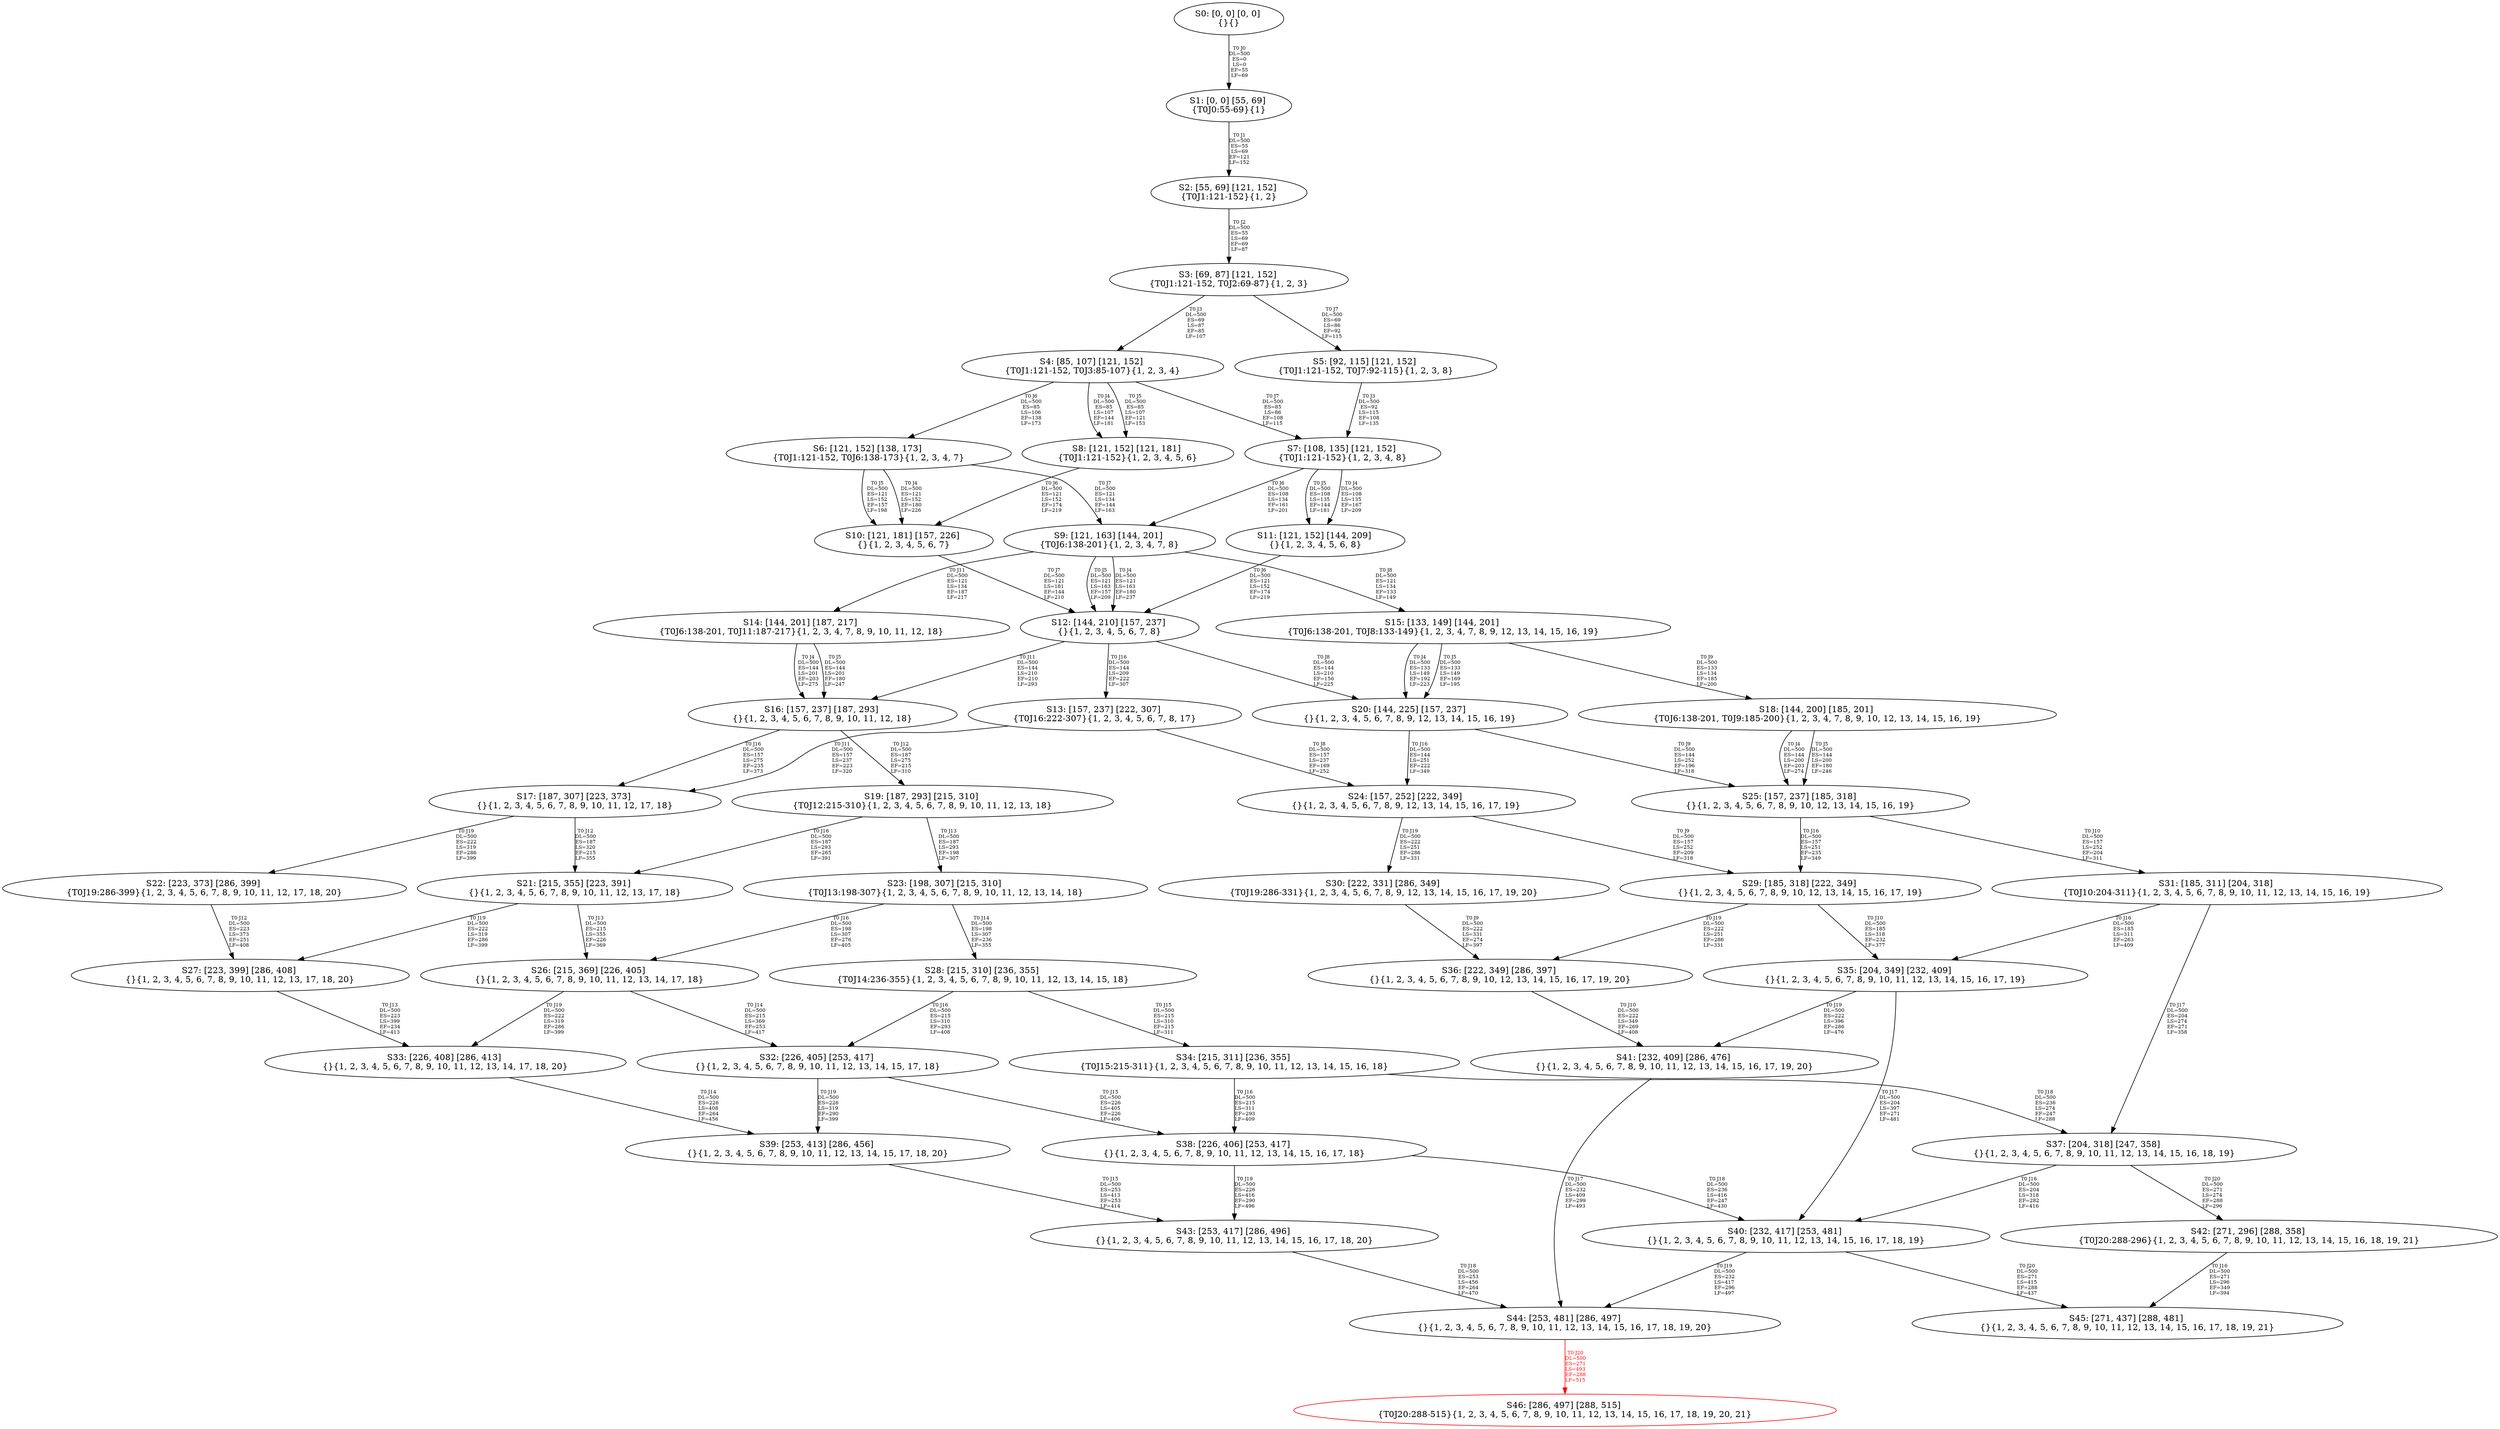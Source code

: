 digraph {
	S0[label="S0: [0, 0] [0, 0] \n{}{}"];
	S1[label="S1: [0, 0] [55, 69] \n{T0J0:55-69}{1}"];
	S2[label="S2: [55, 69] [121, 152] \n{T0J1:121-152}{1, 2}"];
	S3[label="S3: [69, 87] [121, 152] \n{T0J1:121-152, T0J2:69-87}{1, 2, 3}"];
	S4[label="S4: [85, 107] [121, 152] \n{T0J1:121-152, T0J3:85-107}{1, 2, 3, 4}"];
	S5[label="S5: [92, 115] [121, 152] \n{T0J1:121-152, T0J7:92-115}{1, 2, 3, 8}"];
	S6[label="S6: [121, 152] [138, 173] \n{T0J1:121-152, T0J6:138-173}{1, 2, 3, 4, 7}"];
	S7[label="S7: [108, 135] [121, 152] \n{T0J1:121-152}{1, 2, 3, 4, 8}"];
	S8[label="S8: [121, 152] [121, 181] \n{T0J1:121-152}{1, 2, 3, 4, 5, 6}"];
	S9[label="S9: [121, 163] [144, 201] \n{T0J6:138-201}{1, 2, 3, 4, 7, 8}"];
	S10[label="S10: [121, 181] [157, 226] \n{}{1, 2, 3, 4, 5, 6, 7}"];
	S11[label="S11: [121, 152] [144, 209] \n{}{1, 2, 3, 4, 5, 6, 8}"];
	S12[label="S12: [144, 210] [157, 237] \n{}{1, 2, 3, 4, 5, 6, 7, 8}"];
	S13[label="S13: [157, 237] [222, 307] \n{T0J16:222-307}{1, 2, 3, 4, 5, 6, 7, 8, 17}"];
	S14[label="S14: [144, 201] [187, 217] \n{T0J6:138-201, T0J11:187-217}{1, 2, 3, 4, 7, 8, 9, 10, 11, 12, 18}"];
	S15[label="S15: [133, 149] [144, 201] \n{T0J6:138-201, T0J8:133-149}{1, 2, 3, 4, 7, 8, 9, 12, 13, 14, 15, 16, 19}"];
	S16[label="S16: [157, 237] [187, 293] \n{}{1, 2, 3, 4, 5, 6, 7, 8, 9, 10, 11, 12, 18}"];
	S17[label="S17: [187, 307] [223, 373] \n{}{1, 2, 3, 4, 5, 6, 7, 8, 9, 10, 11, 12, 17, 18}"];
	S18[label="S18: [144, 200] [185, 201] \n{T0J6:138-201, T0J9:185-200}{1, 2, 3, 4, 7, 8, 9, 10, 12, 13, 14, 15, 16, 19}"];
	S19[label="S19: [187, 293] [215, 310] \n{T0J12:215-310}{1, 2, 3, 4, 5, 6, 7, 8, 9, 10, 11, 12, 13, 18}"];
	S20[label="S20: [144, 225] [157, 237] \n{}{1, 2, 3, 4, 5, 6, 7, 8, 9, 12, 13, 14, 15, 16, 19}"];
	S21[label="S21: [215, 355] [223, 391] \n{}{1, 2, 3, 4, 5, 6, 7, 8, 9, 10, 11, 12, 13, 17, 18}"];
	S22[label="S22: [223, 373] [286, 399] \n{T0J19:286-399}{1, 2, 3, 4, 5, 6, 7, 8, 9, 10, 11, 12, 17, 18, 20}"];
	S23[label="S23: [198, 307] [215, 310] \n{T0J13:198-307}{1, 2, 3, 4, 5, 6, 7, 8, 9, 10, 11, 12, 13, 14, 18}"];
	S24[label="S24: [157, 252] [222, 349] \n{}{1, 2, 3, 4, 5, 6, 7, 8, 9, 12, 13, 14, 15, 16, 17, 19}"];
	S25[label="S25: [157, 237] [185, 318] \n{}{1, 2, 3, 4, 5, 6, 7, 8, 9, 10, 12, 13, 14, 15, 16, 19}"];
	S26[label="S26: [215, 369] [226, 405] \n{}{1, 2, 3, 4, 5, 6, 7, 8, 9, 10, 11, 12, 13, 14, 17, 18}"];
	S27[label="S27: [223, 399] [286, 408] \n{}{1, 2, 3, 4, 5, 6, 7, 8, 9, 10, 11, 12, 13, 17, 18, 20}"];
	S28[label="S28: [215, 310] [236, 355] \n{T0J14:236-355}{1, 2, 3, 4, 5, 6, 7, 8, 9, 10, 11, 12, 13, 14, 15, 18}"];
	S29[label="S29: [185, 318] [222, 349] \n{}{1, 2, 3, 4, 5, 6, 7, 8, 9, 10, 12, 13, 14, 15, 16, 17, 19}"];
	S30[label="S30: [222, 331] [286, 349] \n{T0J19:286-331}{1, 2, 3, 4, 5, 6, 7, 8, 9, 12, 13, 14, 15, 16, 17, 19, 20}"];
	S31[label="S31: [185, 311] [204, 318] \n{T0J10:204-311}{1, 2, 3, 4, 5, 6, 7, 8, 9, 10, 11, 12, 13, 14, 15, 16, 19}"];
	S32[label="S32: [226, 405] [253, 417] \n{}{1, 2, 3, 4, 5, 6, 7, 8, 9, 10, 11, 12, 13, 14, 15, 17, 18}"];
	S33[label="S33: [226, 408] [286, 413] \n{}{1, 2, 3, 4, 5, 6, 7, 8, 9, 10, 11, 12, 13, 14, 17, 18, 20}"];
	S34[label="S34: [215, 311] [236, 355] \n{T0J15:215-311}{1, 2, 3, 4, 5, 6, 7, 8, 9, 10, 11, 12, 13, 14, 15, 16, 18}"];
	S35[label="S35: [204, 349] [232, 409] \n{}{1, 2, 3, 4, 5, 6, 7, 8, 9, 10, 11, 12, 13, 14, 15, 16, 17, 19}"];
	S36[label="S36: [222, 349] [286, 397] \n{}{1, 2, 3, 4, 5, 6, 7, 8, 9, 10, 12, 13, 14, 15, 16, 17, 19, 20}"];
	S37[label="S37: [204, 318] [247, 358] \n{}{1, 2, 3, 4, 5, 6, 7, 8, 9, 10, 11, 12, 13, 14, 15, 16, 18, 19}"];
	S38[label="S38: [226, 406] [253, 417] \n{}{1, 2, 3, 4, 5, 6, 7, 8, 9, 10, 11, 12, 13, 14, 15, 16, 17, 18}"];
	S39[label="S39: [253, 413] [286, 456] \n{}{1, 2, 3, 4, 5, 6, 7, 8, 9, 10, 11, 12, 13, 14, 15, 17, 18, 20}"];
	S40[label="S40: [232, 417] [253, 481] \n{}{1, 2, 3, 4, 5, 6, 7, 8, 9, 10, 11, 12, 13, 14, 15, 16, 17, 18, 19}"];
	S41[label="S41: [232, 409] [286, 476] \n{}{1, 2, 3, 4, 5, 6, 7, 8, 9, 10, 11, 12, 13, 14, 15, 16, 17, 19, 20}"];
	S42[label="S42: [271, 296] [288, 358] \n{T0J20:288-296}{1, 2, 3, 4, 5, 6, 7, 8, 9, 10, 11, 12, 13, 14, 15, 16, 18, 19, 21}"];
	S43[label="S43: [253, 417] [286, 496] \n{}{1, 2, 3, 4, 5, 6, 7, 8, 9, 10, 11, 12, 13, 14, 15, 16, 17, 18, 20}"];
	S44[label="S44: [253, 481] [286, 497] \n{}{1, 2, 3, 4, 5, 6, 7, 8, 9, 10, 11, 12, 13, 14, 15, 16, 17, 18, 19, 20}"];
	S45[label="S45: [271, 437] [288, 481] \n{}{1, 2, 3, 4, 5, 6, 7, 8, 9, 10, 11, 12, 13, 14, 15, 16, 17, 18, 19, 21}"];
	S46[label="S46: [286, 497] [288, 515] \n{T0J20:288-515}{1, 2, 3, 4, 5, 6, 7, 8, 9, 10, 11, 12, 13, 14, 15, 16, 17, 18, 19, 20, 21}"];
	S0 -> S1[label="T0 J0\nDL=500\nES=0\nLS=0\nEF=55\nLF=69",fontsize=8];
	S1 -> S2[label="T0 J1\nDL=500\nES=55\nLS=69\nEF=121\nLF=152",fontsize=8];
	S2 -> S3[label="T0 J2\nDL=500\nES=55\nLS=69\nEF=69\nLF=87",fontsize=8];
	S3 -> S4[label="T0 J3\nDL=500\nES=69\nLS=87\nEF=85\nLF=107",fontsize=8];
	S3 -> S5[label="T0 J7\nDL=500\nES=69\nLS=86\nEF=92\nLF=115",fontsize=8];
	S4 -> S8[label="T0 J4\nDL=500\nES=85\nLS=107\nEF=144\nLF=181",fontsize=8];
	S4 -> S8[label="T0 J5\nDL=500\nES=85\nLS=107\nEF=121\nLF=153",fontsize=8];
	S4 -> S6[label="T0 J6\nDL=500\nES=85\nLS=106\nEF=138\nLF=173",fontsize=8];
	S4 -> S7[label="T0 J7\nDL=500\nES=85\nLS=86\nEF=108\nLF=115",fontsize=8];
	S5 -> S7[label="T0 J3\nDL=500\nES=92\nLS=115\nEF=108\nLF=135",fontsize=8];
	S6 -> S10[label="T0 J4\nDL=500\nES=121\nLS=152\nEF=180\nLF=226",fontsize=8];
	S6 -> S10[label="T0 J5\nDL=500\nES=121\nLS=152\nEF=157\nLF=198",fontsize=8];
	S6 -> S9[label="T0 J7\nDL=500\nES=121\nLS=134\nEF=144\nLF=163",fontsize=8];
	S7 -> S11[label="T0 J4\nDL=500\nES=108\nLS=135\nEF=167\nLF=209",fontsize=8];
	S7 -> S11[label="T0 J5\nDL=500\nES=108\nLS=135\nEF=144\nLF=181",fontsize=8];
	S7 -> S9[label="T0 J6\nDL=500\nES=108\nLS=134\nEF=161\nLF=201",fontsize=8];
	S8 -> S10[label="T0 J6\nDL=500\nES=121\nLS=152\nEF=174\nLF=219",fontsize=8];
	S9 -> S12[label="T0 J4\nDL=500\nES=121\nLS=163\nEF=180\nLF=237",fontsize=8];
	S9 -> S12[label="T0 J5\nDL=500\nES=121\nLS=163\nEF=157\nLF=209",fontsize=8];
	S9 -> S15[label="T0 J8\nDL=500\nES=121\nLS=134\nEF=133\nLF=149",fontsize=8];
	S9 -> S14[label="T0 J11\nDL=500\nES=121\nLS=134\nEF=187\nLF=217",fontsize=8];
	S10 -> S12[label="T0 J7\nDL=500\nES=121\nLS=181\nEF=144\nLF=210",fontsize=8];
	S11 -> S12[label="T0 J6\nDL=500\nES=121\nLS=152\nEF=174\nLF=219",fontsize=8];
	S12 -> S20[label="T0 J8\nDL=500\nES=144\nLS=210\nEF=156\nLF=225",fontsize=8];
	S12 -> S16[label="T0 J11\nDL=500\nES=144\nLS=210\nEF=210\nLF=293",fontsize=8];
	S12 -> S13[label="T0 J16\nDL=500\nES=144\nLS=209\nEF=222\nLF=307",fontsize=8];
	S13 -> S24[label="T0 J8\nDL=500\nES=157\nLS=237\nEF=169\nLF=252",fontsize=8];
	S13 -> S17[label="T0 J11\nDL=500\nES=157\nLS=237\nEF=223\nLF=320",fontsize=8];
	S14 -> S16[label="T0 J4\nDL=500\nES=144\nLS=201\nEF=203\nLF=275",fontsize=8];
	S14 -> S16[label="T0 J5\nDL=500\nES=144\nLS=201\nEF=180\nLF=247",fontsize=8];
	S15 -> S20[label="T0 J4\nDL=500\nES=133\nLS=149\nEF=192\nLF=223",fontsize=8];
	S15 -> S20[label="T0 J5\nDL=500\nES=133\nLS=149\nEF=169\nLF=195",fontsize=8];
	S15 -> S18[label="T0 J9\nDL=500\nES=133\nLS=134\nEF=185\nLF=200",fontsize=8];
	S16 -> S19[label="T0 J12\nDL=500\nES=187\nLS=275\nEF=215\nLF=310",fontsize=8];
	S16 -> S17[label="T0 J16\nDL=500\nES=157\nLS=275\nEF=235\nLF=373",fontsize=8];
	S17 -> S21[label="T0 J12\nDL=500\nES=187\nLS=320\nEF=215\nLF=355",fontsize=8];
	S17 -> S22[label="T0 J19\nDL=500\nES=222\nLS=319\nEF=286\nLF=399",fontsize=8];
	S18 -> S25[label="T0 J4\nDL=500\nES=144\nLS=200\nEF=203\nLF=274",fontsize=8];
	S18 -> S25[label="T0 J5\nDL=500\nES=144\nLS=200\nEF=180\nLF=246",fontsize=8];
	S19 -> S23[label="T0 J13\nDL=500\nES=187\nLS=293\nEF=198\nLF=307",fontsize=8];
	S19 -> S21[label="T0 J16\nDL=500\nES=187\nLS=293\nEF=265\nLF=391",fontsize=8];
	S20 -> S25[label="T0 J9\nDL=500\nES=144\nLS=252\nEF=196\nLF=318",fontsize=8];
	S20 -> S24[label="T0 J16\nDL=500\nES=144\nLS=251\nEF=222\nLF=349",fontsize=8];
	S21 -> S26[label="T0 J13\nDL=500\nES=215\nLS=355\nEF=226\nLF=369",fontsize=8];
	S21 -> S27[label="T0 J19\nDL=500\nES=222\nLS=319\nEF=286\nLF=399",fontsize=8];
	S22 -> S27[label="T0 J12\nDL=500\nES=223\nLS=373\nEF=251\nLF=408",fontsize=8];
	S23 -> S28[label="T0 J14\nDL=500\nES=198\nLS=307\nEF=236\nLF=355",fontsize=8];
	S23 -> S26[label="T0 J16\nDL=500\nES=198\nLS=307\nEF=276\nLF=405",fontsize=8];
	S24 -> S29[label="T0 J9\nDL=500\nES=157\nLS=252\nEF=209\nLF=318",fontsize=8];
	S24 -> S30[label="T0 J19\nDL=500\nES=222\nLS=251\nEF=286\nLF=331",fontsize=8];
	S25 -> S31[label="T0 J10\nDL=500\nES=157\nLS=252\nEF=204\nLF=311",fontsize=8];
	S25 -> S29[label="T0 J16\nDL=500\nES=157\nLS=251\nEF=235\nLF=349",fontsize=8];
	S26 -> S32[label="T0 J14\nDL=500\nES=215\nLS=369\nEF=253\nLF=417",fontsize=8];
	S26 -> S33[label="T0 J19\nDL=500\nES=222\nLS=319\nEF=286\nLF=399",fontsize=8];
	S27 -> S33[label="T0 J13\nDL=500\nES=223\nLS=399\nEF=234\nLF=413",fontsize=8];
	S28 -> S34[label="T0 J15\nDL=500\nES=215\nLS=310\nEF=215\nLF=311",fontsize=8];
	S28 -> S32[label="T0 J16\nDL=500\nES=215\nLS=310\nEF=293\nLF=408",fontsize=8];
	S29 -> S35[label="T0 J10\nDL=500\nES=185\nLS=318\nEF=232\nLF=377",fontsize=8];
	S29 -> S36[label="T0 J19\nDL=500\nES=222\nLS=251\nEF=286\nLF=331",fontsize=8];
	S30 -> S36[label="T0 J9\nDL=500\nES=222\nLS=331\nEF=274\nLF=397",fontsize=8];
	S31 -> S35[label="T0 J16\nDL=500\nES=185\nLS=311\nEF=263\nLF=409",fontsize=8];
	S31 -> S37[label="T0 J17\nDL=500\nES=204\nLS=274\nEF=271\nLF=358",fontsize=8];
	S32 -> S38[label="T0 J15\nDL=500\nES=226\nLS=405\nEF=226\nLF=406",fontsize=8];
	S32 -> S39[label="T0 J19\nDL=500\nES=226\nLS=319\nEF=290\nLF=399",fontsize=8];
	S33 -> S39[label="T0 J14\nDL=500\nES=226\nLS=408\nEF=264\nLF=456",fontsize=8];
	S34 -> S38[label="T0 J16\nDL=500\nES=215\nLS=311\nEF=293\nLF=409",fontsize=8];
	S34 -> S37[label="T0 J18\nDL=500\nES=236\nLS=274\nEF=247\nLF=288",fontsize=8];
	S35 -> S40[label="T0 J17\nDL=500\nES=204\nLS=397\nEF=271\nLF=481",fontsize=8];
	S35 -> S41[label="T0 J19\nDL=500\nES=222\nLS=396\nEF=286\nLF=476",fontsize=8];
	S36 -> S41[label="T0 J10\nDL=500\nES=222\nLS=349\nEF=269\nLF=408",fontsize=8];
	S37 -> S40[label="T0 J16\nDL=500\nES=204\nLS=318\nEF=282\nLF=416",fontsize=8];
	S37 -> S42[label="T0 J20\nDL=500\nES=271\nLS=274\nEF=288\nLF=296",fontsize=8];
	S38 -> S40[label="T0 J18\nDL=500\nES=236\nLS=416\nEF=247\nLF=430",fontsize=8];
	S38 -> S43[label="T0 J19\nDL=500\nES=226\nLS=416\nEF=290\nLF=496",fontsize=8];
	S39 -> S43[label="T0 J15\nDL=500\nES=253\nLS=413\nEF=253\nLF=414",fontsize=8];
	S40 -> S44[label="T0 J19\nDL=500\nES=232\nLS=417\nEF=296\nLF=497",fontsize=8];
	S40 -> S45[label="T0 J20\nDL=500\nES=271\nLS=415\nEF=288\nLF=437",fontsize=8];
	S41 -> S44[label="T0 J17\nDL=500\nES=232\nLS=409\nEF=299\nLF=493",fontsize=8];
	S42 -> S45[label="T0 J16\nDL=500\nES=271\nLS=296\nEF=349\nLF=394",fontsize=8];
	S43 -> S44[label="T0 J18\nDL=500\nES=253\nLS=456\nEF=264\nLF=470",fontsize=8];
	S44 -> S46[label="T0 J20\nDL=500\nES=271\nLS=493\nEF=288\nLF=515",color=Red,fontcolor=Red,fontsize=8];
S46[color=Red];
}
